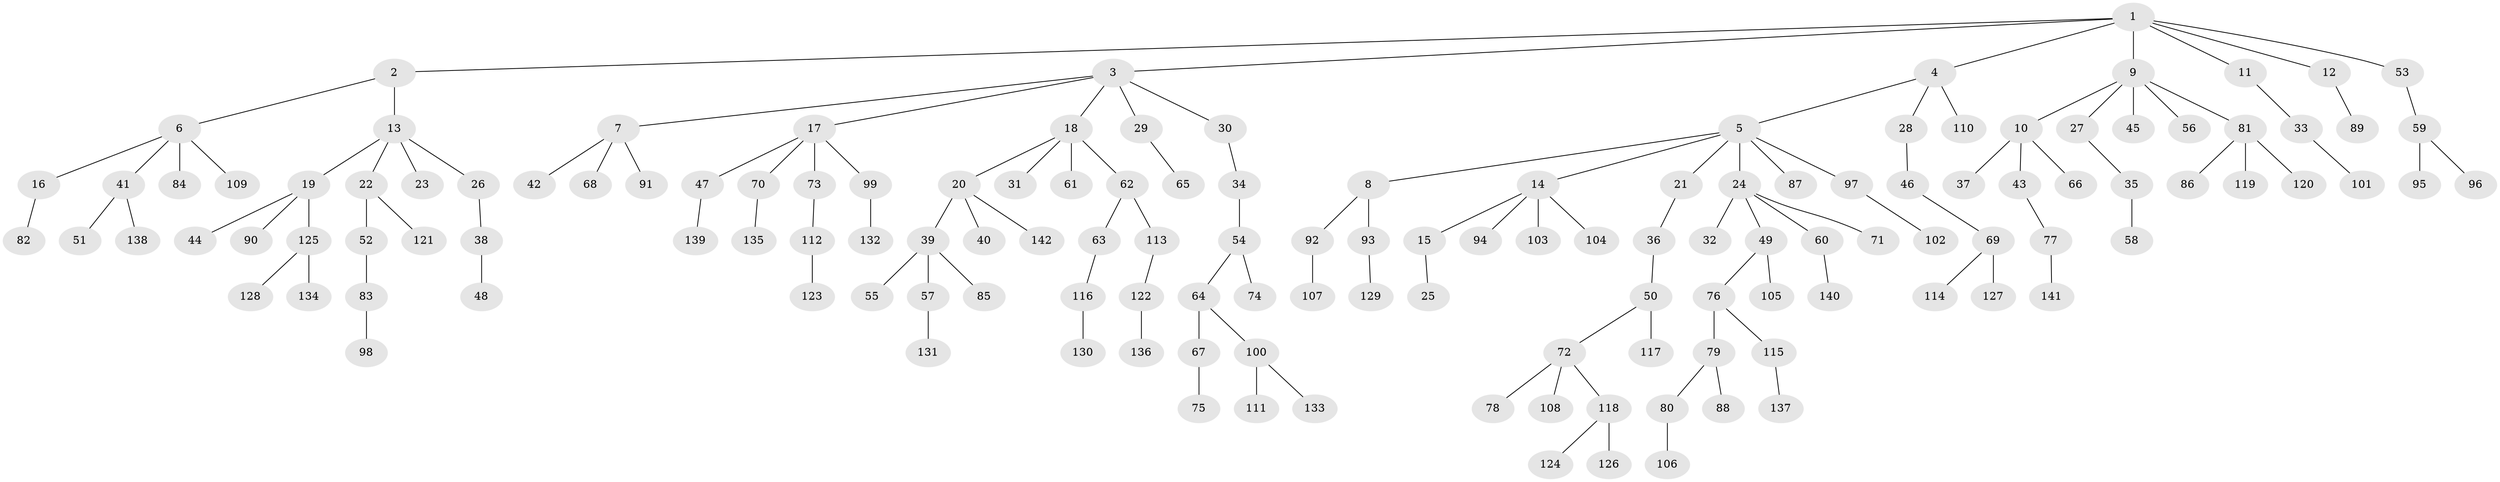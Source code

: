 // Generated by graph-tools (version 1.1) at 2025/02/03/09/25 03:02:21]
// undirected, 142 vertices, 141 edges
graph export_dot {
graph [start="1"]
  node [color=gray90,style=filled];
  1;
  2;
  3;
  4;
  5;
  6;
  7;
  8;
  9;
  10;
  11;
  12;
  13;
  14;
  15;
  16;
  17;
  18;
  19;
  20;
  21;
  22;
  23;
  24;
  25;
  26;
  27;
  28;
  29;
  30;
  31;
  32;
  33;
  34;
  35;
  36;
  37;
  38;
  39;
  40;
  41;
  42;
  43;
  44;
  45;
  46;
  47;
  48;
  49;
  50;
  51;
  52;
  53;
  54;
  55;
  56;
  57;
  58;
  59;
  60;
  61;
  62;
  63;
  64;
  65;
  66;
  67;
  68;
  69;
  70;
  71;
  72;
  73;
  74;
  75;
  76;
  77;
  78;
  79;
  80;
  81;
  82;
  83;
  84;
  85;
  86;
  87;
  88;
  89;
  90;
  91;
  92;
  93;
  94;
  95;
  96;
  97;
  98;
  99;
  100;
  101;
  102;
  103;
  104;
  105;
  106;
  107;
  108;
  109;
  110;
  111;
  112;
  113;
  114;
  115;
  116;
  117;
  118;
  119;
  120;
  121;
  122;
  123;
  124;
  125;
  126;
  127;
  128;
  129;
  130;
  131;
  132;
  133;
  134;
  135;
  136;
  137;
  138;
  139;
  140;
  141;
  142;
  1 -- 2;
  1 -- 3;
  1 -- 4;
  1 -- 9;
  1 -- 11;
  1 -- 12;
  1 -- 53;
  2 -- 6;
  2 -- 13;
  3 -- 7;
  3 -- 17;
  3 -- 18;
  3 -- 29;
  3 -- 30;
  4 -- 5;
  4 -- 28;
  4 -- 110;
  5 -- 8;
  5 -- 14;
  5 -- 21;
  5 -- 24;
  5 -- 87;
  5 -- 97;
  6 -- 16;
  6 -- 41;
  6 -- 84;
  6 -- 109;
  7 -- 42;
  7 -- 68;
  7 -- 91;
  8 -- 92;
  8 -- 93;
  9 -- 10;
  9 -- 27;
  9 -- 45;
  9 -- 56;
  9 -- 81;
  10 -- 37;
  10 -- 43;
  10 -- 66;
  11 -- 33;
  12 -- 89;
  13 -- 19;
  13 -- 22;
  13 -- 23;
  13 -- 26;
  14 -- 15;
  14 -- 94;
  14 -- 103;
  14 -- 104;
  15 -- 25;
  16 -- 82;
  17 -- 47;
  17 -- 70;
  17 -- 73;
  17 -- 99;
  18 -- 20;
  18 -- 31;
  18 -- 61;
  18 -- 62;
  19 -- 44;
  19 -- 90;
  19 -- 125;
  20 -- 39;
  20 -- 40;
  20 -- 142;
  21 -- 36;
  22 -- 52;
  22 -- 121;
  24 -- 32;
  24 -- 49;
  24 -- 60;
  24 -- 71;
  26 -- 38;
  27 -- 35;
  28 -- 46;
  29 -- 65;
  30 -- 34;
  33 -- 101;
  34 -- 54;
  35 -- 58;
  36 -- 50;
  38 -- 48;
  39 -- 55;
  39 -- 57;
  39 -- 85;
  41 -- 51;
  41 -- 138;
  43 -- 77;
  46 -- 69;
  47 -- 139;
  49 -- 76;
  49 -- 105;
  50 -- 72;
  50 -- 117;
  52 -- 83;
  53 -- 59;
  54 -- 64;
  54 -- 74;
  57 -- 131;
  59 -- 95;
  59 -- 96;
  60 -- 140;
  62 -- 63;
  62 -- 113;
  63 -- 116;
  64 -- 67;
  64 -- 100;
  67 -- 75;
  69 -- 114;
  69 -- 127;
  70 -- 135;
  72 -- 78;
  72 -- 108;
  72 -- 118;
  73 -- 112;
  76 -- 79;
  76 -- 115;
  77 -- 141;
  79 -- 80;
  79 -- 88;
  80 -- 106;
  81 -- 86;
  81 -- 119;
  81 -- 120;
  83 -- 98;
  92 -- 107;
  93 -- 129;
  97 -- 102;
  99 -- 132;
  100 -- 111;
  100 -- 133;
  112 -- 123;
  113 -- 122;
  115 -- 137;
  116 -- 130;
  118 -- 124;
  118 -- 126;
  122 -- 136;
  125 -- 128;
  125 -- 134;
}
